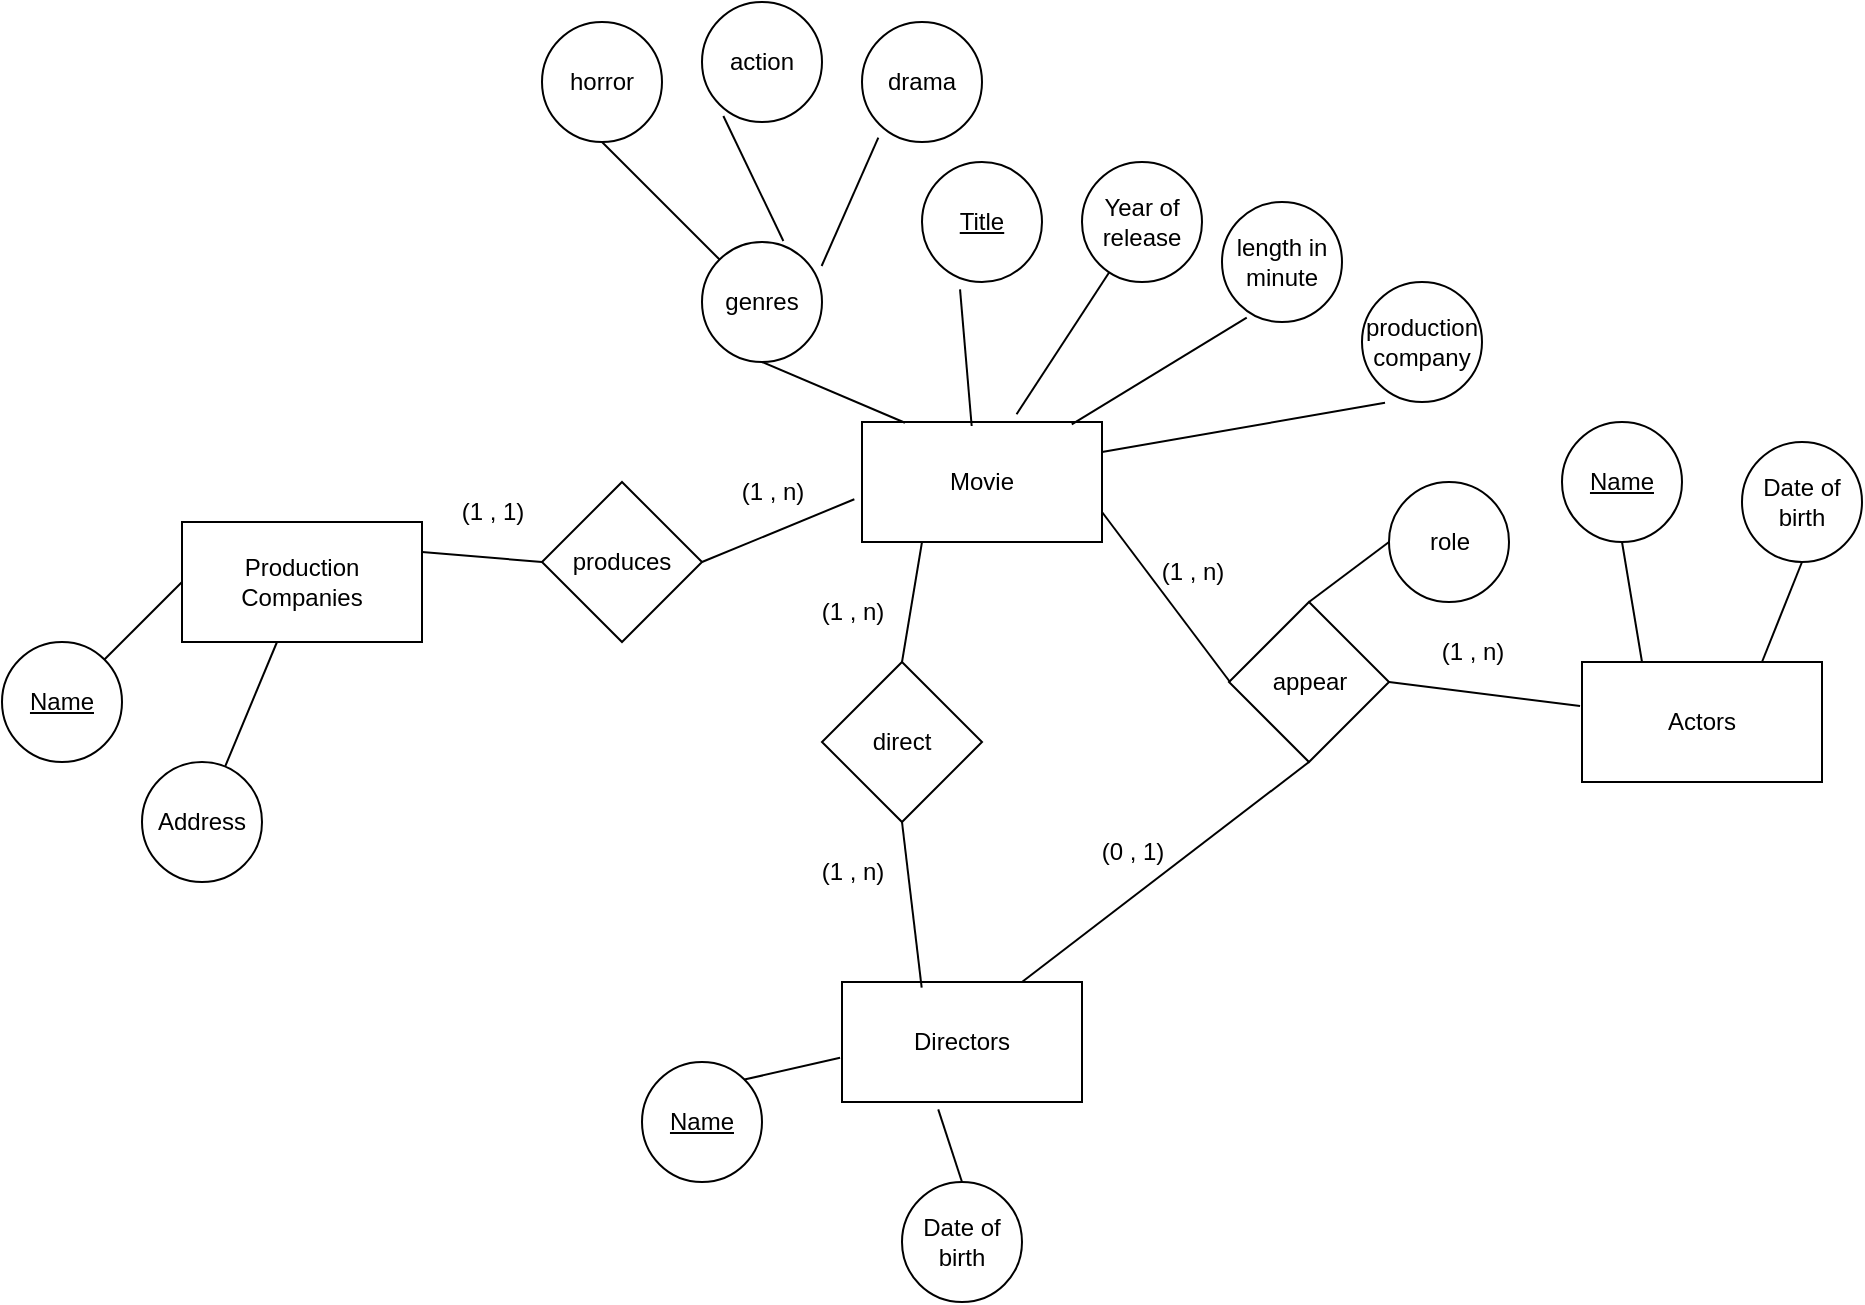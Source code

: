 <mxfile version="21.8.1" type="github">
  <diagram name="Trang-1" id="i1eJsRjbgFQYm1bpb_vK">
    <mxGraphModel dx="1943" dy="633" grid="1" gridSize="10" guides="1" tooltips="1" connect="1" arrows="1" fold="1" page="1" pageScale="1" pageWidth="827" pageHeight="1169" math="0" shadow="0">
      <root>
        <mxCell id="0" />
        <mxCell id="1" parent="0" />
        <mxCell id="ohYFCBptn_FbceAXjdsI-1" value="Movie" style="rounded=0;whiteSpace=wrap;html=1;" vertex="1" parent="1">
          <mxGeometry x="150" y="270" width="120" height="60" as="geometry" />
        </mxCell>
        <mxCell id="ohYFCBptn_FbceAXjdsI-2" value="Title" style="ellipse;whiteSpace=wrap;html=1;aspect=fixed;fontStyle=4" vertex="1" parent="1">
          <mxGeometry x="180" y="140" width="60" height="60" as="geometry" />
        </mxCell>
        <mxCell id="ohYFCBptn_FbceAXjdsI-3" value="Year of release" style="ellipse;whiteSpace=wrap;html=1;aspect=fixed;" vertex="1" parent="1">
          <mxGeometry x="260" y="140" width="60" height="60" as="geometry" />
        </mxCell>
        <mxCell id="ohYFCBptn_FbceAXjdsI-6" value="length in minute" style="ellipse;whiteSpace=wrap;html=1;aspect=fixed;" vertex="1" parent="1">
          <mxGeometry x="330" y="160" width="60" height="60" as="geometry" />
        </mxCell>
        <mxCell id="ohYFCBptn_FbceAXjdsI-7" value="production company" style="ellipse;whiteSpace=wrap;html=1;aspect=fixed;" vertex="1" parent="1">
          <mxGeometry x="400" y="200" width="60" height="60" as="geometry" />
        </mxCell>
        <mxCell id="ohYFCBptn_FbceAXjdsI-8" value="genres" style="ellipse;whiteSpace=wrap;html=1;aspect=fixed;" vertex="1" parent="1">
          <mxGeometry x="70" y="180" width="60" height="60" as="geometry" />
        </mxCell>
        <mxCell id="ohYFCBptn_FbceAXjdsI-12" value="horror" style="ellipse;whiteSpace=wrap;html=1;aspect=fixed;" vertex="1" parent="1">
          <mxGeometry x="-10" y="70" width="60" height="60" as="geometry" />
        </mxCell>
        <mxCell id="ohYFCBptn_FbceAXjdsI-13" value="action" style="ellipse;whiteSpace=wrap;html=1;aspect=fixed;" vertex="1" parent="1">
          <mxGeometry x="70" y="60" width="60" height="60" as="geometry" />
        </mxCell>
        <mxCell id="ohYFCBptn_FbceAXjdsI-14" value="drama" style="ellipse;whiteSpace=wrap;html=1;aspect=fixed;" vertex="1" parent="1">
          <mxGeometry x="150" y="70" width="60" height="60" as="geometry" />
        </mxCell>
        <mxCell id="ohYFCBptn_FbceAXjdsI-15" value="" style="endArrow=none;html=1;rounded=0;exitX=0;exitY=0;exitDx=0;exitDy=0;entryX=0.5;entryY=1;entryDx=0;entryDy=0;" edge="1" parent="1" source="ohYFCBptn_FbceAXjdsI-8" target="ohYFCBptn_FbceAXjdsI-12">
          <mxGeometry width="50" height="50" relative="1" as="geometry">
            <mxPoint x="410" y="410" as="sourcePoint" />
            <mxPoint x="460" y="360" as="targetPoint" />
          </mxGeometry>
        </mxCell>
        <mxCell id="ohYFCBptn_FbceAXjdsI-16" value="" style="endArrow=none;html=1;rounded=0;exitX=0.678;exitY=-0.008;exitDx=0;exitDy=0;entryX=0.178;entryY=0.95;entryDx=0;entryDy=0;exitPerimeter=0;entryPerimeter=0;" edge="1" parent="1" source="ohYFCBptn_FbceAXjdsI-8" target="ohYFCBptn_FbceAXjdsI-13">
          <mxGeometry width="50" height="50" relative="1" as="geometry">
            <mxPoint x="49" y="249" as="sourcePoint" />
            <mxPoint x="70" y="170" as="targetPoint" />
          </mxGeometry>
        </mxCell>
        <mxCell id="ohYFCBptn_FbceAXjdsI-17" value="" style="endArrow=none;html=1;rounded=0;exitX=0.997;exitY=0.2;exitDx=0;exitDy=0;entryX=0.136;entryY=0.964;entryDx=0;entryDy=0;exitPerimeter=0;entryPerimeter=0;" edge="1" parent="1" source="ohYFCBptn_FbceAXjdsI-8" target="ohYFCBptn_FbceAXjdsI-14">
          <mxGeometry width="50" height="50" relative="1" as="geometry">
            <mxPoint x="81" y="240" as="sourcePoint" />
            <mxPoint x="121" y="177" as="targetPoint" />
          </mxGeometry>
        </mxCell>
        <mxCell id="ohYFCBptn_FbceAXjdsI-18" value="" style="endArrow=none;html=1;rounded=0;exitX=0.179;exitY=0.006;exitDx=0;exitDy=0;exitPerimeter=0;entryX=0.5;entryY=1;entryDx=0;entryDy=0;" edge="1" parent="1" source="ohYFCBptn_FbceAXjdsI-1" target="ohYFCBptn_FbceAXjdsI-8">
          <mxGeometry width="50" height="50" relative="1" as="geometry">
            <mxPoint x="410" y="410" as="sourcePoint" />
            <mxPoint x="460" y="360" as="targetPoint" />
          </mxGeometry>
        </mxCell>
        <mxCell id="ohYFCBptn_FbceAXjdsI-19" value="" style="endArrow=none;html=1;rounded=0;exitX=0.457;exitY=0.033;exitDx=0;exitDy=0;exitPerimeter=0;entryX=0.317;entryY=1.061;entryDx=0;entryDy=0;entryPerimeter=0;" edge="1" parent="1" source="ohYFCBptn_FbceAXjdsI-1" target="ohYFCBptn_FbceAXjdsI-2">
          <mxGeometry width="50" height="50" relative="1" as="geometry">
            <mxPoint x="121" y="370" as="sourcePoint" />
            <mxPoint x="90" y="290" as="targetPoint" />
          </mxGeometry>
        </mxCell>
        <mxCell id="ohYFCBptn_FbceAXjdsI-21" value="" style="endArrow=none;html=1;rounded=0;exitX=0.644;exitY=-0.064;exitDx=0;exitDy=0;exitPerimeter=0;" edge="1" parent="1" source="ohYFCBptn_FbceAXjdsI-1" target="ohYFCBptn_FbceAXjdsI-3">
          <mxGeometry width="50" height="50" relative="1" as="geometry">
            <mxPoint x="155" y="372" as="sourcePoint" />
            <mxPoint x="169" y="294" as="targetPoint" />
          </mxGeometry>
        </mxCell>
        <mxCell id="ohYFCBptn_FbceAXjdsI-22" value="" style="endArrow=none;html=1;rounded=0;exitX=0.874;exitY=0.019;exitDx=0;exitDy=0;exitPerimeter=0;entryX=0.206;entryY=0.964;entryDx=0;entryDy=0;entryPerimeter=0;" edge="1" parent="1" source="ohYFCBptn_FbceAXjdsI-1" target="ohYFCBptn_FbceAXjdsI-6">
          <mxGeometry width="50" height="50" relative="1" as="geometry">
            <mxPoint x="165" y="382" as="sourcePoint" />
            <mxPoint x="179" y="304" as="targetPoint" />
          </mxGeometry>
        </mxCell>
        <mxCell id="ohYFCBptn_FbceAXjdsI-24" value="" style="endArrow=none;html=1;rounded=0;exitX=1;exitY=0.25;exitDx=0;exitDy=0;entryX=0.192;entryY=1.006;entryDx=0;entryDy=0;entryPerimeter=0;" edge="1" parent="1" source="ohYFCBptn_FbceAXjdsI-1" target="ohYFCBptn_FbceAXjdsI-7">
          <mxGeometry width="50" height="50" relative="1" as="geometry">
            <mxPoint x="225" y="371" as="sourcePoint" />
            <mxPoint x="322" y="298" as="targetPoint" />
          </mxGeometry>
        </mxCell>
        <mxCell id="ohYFCBptn_FbceAXjdsI-25" value="Actors" style="rounded=0;whiteSpace=wrap;html=1;" vertex="1" parent="1">
          <mxGeometry x="510" y="390" width="120" height="60" as="geometry" />
        </mxCell>
        <mxCell id="ohYFCBptn_FbceAXjdsI-26" value="Directors" style="rounded=0;whiteSpace=wrap;html=1;" vertex="1" parent="1">
          <mxGeometry x="140" y="550" width="120" height="60" as="geometry" />
        </mxCell>
        <mxCell id="ohYFCBptn_FbceAXjdsI-27" value="Name" style="ellipse;whiteSpace=wrap;html=1;aspect=fixed;fontStyle=4" vertex="1" parent="1">
          <mxGeometry x="500" y="270" width="60" height="60" as="geometry" />
        </mxCell>
        <mxCell id="ohYFCBptn_FbceAXjdsI-28" value="Date of birth" style="ellipse;whiteSpace=wrap;html=1;aspect=fixed;" vertex="1" parent="1">
          <mxGeometry x="590" y="280" width="60" height="60" as="geometry" />
        </mxCell>
        <mxCell id="ohYFCBptn_FbceAXjdsI-30" value="" style="endArrow=none;html=1;rounded=0;exitX=0.25;exitY=0;exitDx=0;exitDy=0;entryX=0.5;entryY=1;entryDx=0;entryDy=0;" edge="1" parent="1" source="ohYFCBptn_FbceAXjdsI-25" target="ohYFCBptn_FbceAXjdsI-27">
          <mxGeometry width="50" height="50" relative="1" as="geometry">
            <mxPoint x="240" y="385" as="sourcePoint" />
            <mxPoint x="422" y="300" as="targetPoint" />
          </mxGeometry>
        </mxCell>
        <mxCell id="ohYFCBptn_FbceAXjdsI-31" value="" style="endArrow=none;html=1;rounded=0;exitX=0.75;exitY=0;exitDx=0;exitDy=0;entryX=0.5;entryY=1;entryDx=0;entryDy=0;" edge="1" parent="1" source="ohYFCBptn_FbceAXjdsI-25" target="ohYFCBptn_FbceAXjdsI-28">
          <mxGeometry width="50" height="50" relative="1" as="geometry">
            <mxPoint x="250" y="395" as="sourcePoint" />
            <mxPoint x="432" y="310" as="targetPoint" />
          </mxGeometry>
        </mxCell>
        <mxCell id="ohYFCBptn_FbceAXjdsI-32" value="appear" style="rhombus;whiteSpace=wrap;html=1;" vertex="1" parent="1">
          <mxGeometry x="333.5" y="360" width="80" height="80" as="geometry" />
        </mxCell>
        <mxCell id="ohYFCBptn_FbceAXjdsI-33" value="role" style="ellipse;whiteSpace=wrap;html=1;aspect=fixed;" vertex="1" parent="1">
          <mxGeometry x="413.5" y="300" width="60" height="60" as="geometry" />
        </mxCell>
        <mxCell id="ohYFCBptn_FbceAXjdsI-34" value="" style="endArrow=none;html=1;rounded=0;exitX=0.5;exitY=0;exitDx=0;exitDy=0;entryX=0;entryY=0.5;entryDx=0;entryDy=0;" edge="1" parent="1" source="ohYFCBptn_FbceAXjdsI-32" target="ohYFCBptn_FbceAXjdsI-33">
          <mxGeometry width="50" height="50" relative="1" as="geometry">
            <mxPoint x="240" y="385" as="sourcePoint" />
            <mxPoint x="422" y="300" as="targetPoint" />
          </mxGeometry>
        </mxCell>
        <mxCell id="ohYFCBptn_FbceAXjdsI-35" value="" style="endArrow=none;html=1;rounded=0;exitX=-0.008;exitY=0.367;exitDx=0;exitDy=0;entryX=1;entryY=0.5;entryDx=0;entryDy=0;exitPerimeter=0;" edge="1" parent="1" source="ohYFCBptn_FbceAXjdsI-25" target="ohYFCBptn_FbceAXjdsI-32">
          <mxGeometry width="50" height="50" relative="1" as="geometry">
            <mxPoint x="550" y="400" as="sourcePoint" />
            <mxPoint x="540" y="340" as="targetPoint" />
          </mxGeometry>
        </mxCell>
        <mxCell id="ohYFCBptn_FbceAXjdsI-37" value="Name" style="ellipse;whiteSpace=wrap;html=1;aspect=fixed;fontStyle=4" vertex="1" parent="1">
          <mxGeometry x="40" y="590" width="60" height="60" as="geometry" />
        </mxCell>
        <mxCell id="ohYFCBptn_FbceAXjdsI-38" value="Date of birth" style="ellipse;whiteSpace=wrap;html=1;aspect=fixed;" vertex="1" parent="1">
          <mxGeometry x="170" y="650" width="60" height="60" as="geometry" />
        </mxCell>
        <mxCell id="ohYFCBptn_FbceAXjdsI-39" value="" style="endArrow=none;html=1;rounded=0;exitX=1;exitY=0;exitDx=0;exitDy=0;entryX=-0.008;entryY=0.631;entryDx=0;entryDy=0;entryPerimeter=0;" edge="1" parent="1" source="ohYFCBptn_FbceAXjdsI-37" target="ohYFCBptn_FbceAXjdsI-26">
          <mxGeometry width="50" height="50" relative="1" as="geometry">
            <mxPoint x="344" y="410" as="sourcePoint" />
            <mxPoint x="241" y="406" as="targetPoint" />
          </mxGeometry>
        </mxCell>
        <mxCell id="ohYFCBptn_FbceAXjdsI-40" value="" style="endArrow=none;html=1;rounded=0;exitX=0.5;exitY=0;exitDx=0;exitDy=0;entryX=0.401;entryY=1.061;entryDx=0;entryDy=0;entryPerimeter=0;" edge="1" parent="1" source="ohYFCBptn_FbceAXjdsI-38" target="ohYFCBptn_FbceAXjdsI-26">
          <mxGeometry width="50" height="50" relative="1" as="geometry">
            <mxPoint x="121" y="639" as="sourcePoint" />
            <mxPoint x="159" y="588" as="targetPoint" />
          </mxGeometry>
        </mxCell>
        <mxCell id="ohYFCBptn_FbceAXjdsI-41" value="direct" style="rhombus;whiteSpace=wrap;html=1;" vertex="1" parent="1">
          <mxGeometry x="130" y="390" width="80" height="80" as="geometry" />
        </mxCell>
        <mxCell id="ohYFCBptn_FbceAXjdsI-42" value="" style="endArrow=none;html=1;rounded=0;exitX=0;exitY=0.5;exitDx=0;exitDy=0;entryX=1;entryY=0.75;entryDx=0;entryDy=0;" edge="1" parent="1" target="ohYFCBptn_FbceAXjdsI-1">
          <mxGeometry width="50" height="50" relative="1" as="geometry">
            <mxPoint x="334" y="400" as="sourcePoint" />
            <mxPoint x="231" y="396" as="targetPoint" />
          </mxGeometry>
        </mxCell>
        <mxCell id="ohYFCBptn_FbceAXjdsI-43" value="" style="endArrow=none;html=1;rounded=0;exitX=0.5;exitY=0;exitDx=0;exitDy=0;entryX=0.25;entryY=1;entryDx=0;entryDy=0;" edge="1" parent="1" source="ohYFCBptn_FbceAXjdsI-41" target="ohYFCBptn_FbceAXjdsI-1">
          <mxGeometry width="50" height="50" relative="1" as="geometry">
            <mxPoint x="344" y="410" as="sourcePoint" />
            <mxPoint x="241" y="406" as="targetPoint" />
          </mxGeometry>
        </mxCell>
        <mxCell id="ohYFCBptn_FbceAXjdsI-44" value="" style="endArrow=none;html=1;rounded=0;exitX=0.332;exitY=0.047;exitDx=0;exitDy=0;entryX=0.5;entryY=1;entryDx=0;entryDy=0;exitPerimeter=0;" edge="1" parent="1" source="ohYFCBptn_FbceAXjdsI-26" target="ohYFCBptn_FbceAXjdsI-41">
          <mxGeometry width="50" height="50" relative="1" as="geometry">
            <mxPoint x="190" y="460" as="sourcePoint" />
            <mxPoint x="150" y="430" as="targetPoint" />
          </mxGeometry>
        </mxCell>
        <mxCell id="ohYFCBptn_FbceAXjdsI-45" value="" style="endArrow=none;html=1;rounded=0;exitX=0.75;exitY=0;exitDx=0;exitDy=0;entryX=0.5;entryY=1;entryDx=0;entryDy=0;" edge="1" parent="1" source="ohYFCBptn_FbceAXjdsI-26" target="ohYFCBptn_FbceAXjdsI-32">
          <mxGeometry width="50" height="50" relative="1" as="geometry">
            <mxPoint x="180" y="568" as="sourcePoint" />
            <mxPoint x="190" y="480" as="targetPoint" />
          </mxGeometry>
        </mxCell>
        <mxCell id="ohYFCBptn_FbceAXjdsI-48" value="Production Companies" style="rounded=0;whiteSpace=wrap;html=1;" vertex="1" parent="1">
          <mxGeometry x="-190" y="320" width="120" height="60" as="geometry" />
        </mxCell>
        <mxCell id="ohYFCBptn_FbceAXjdsI-49" value="Name" style="ellipse;whiteSpace=wrap;html=1;aspect=fixed;fontStyle=4" vertex="1" parent="1">
          <mxGeometry x="-280" y="380" width="60" height="60" as="geometry" />
        </mxCell>
        <mxCell id="ohYFCBptn_FbceAXjdsI-50" value="Address" style="ellipse;whiteSpace=wrap;html=1;aspect=fixed;" vertex="1" parent="1">
          <mxGeometry x="-210" y="440" width="60" height="60" as="geometry" />
        </mxCell>
        <mxCell id="ohYFCBptn_FbceAXjdsI-51" value="" style="endArrow=none;html=1;rounded=0;exitX=1;exitY=0;exitDx=0;exitDy=0;entryX=0;entryY=0.5;entryDx=0;entryDy=0;" edge="1" parent="1" source="ohYFCBptn_FbceAXjdsI-49" target="ohYFCBptn_FbceAXjdsI-48">
          <mxGeometry width="50" height="50" relative="1" as="geometry">
            <mxPoint x="181" y="280" as="sourcePoint" />
            <mxPoint x="110" y="250" as="targetPoint" />
          </mxGeometry>
        </mxCell>
        <mxCell id="ohYFCBptn_FbceAXjdsI-52" value="" style="endArrow=none;html=1;rounded=0;" edge="1" parent="1" source="ohYFCBptn_FbceAXjdsI-50" target="ohYFCBptn_FbceAXjdsI-48">
          <mxGeometry width="50" height="50" relative="1" as="geometry">
            <mxPoint x="-219" y="399" as="sourcePoint" />
            <mxPoint x="-140" y="380" as="targetPoint" />
          </mxGeometry>
        </mxCell>
        <mxCell id="ohYFCBptn_FbceAXjdsI-53" value="" style="endArrow=none;html=1;rounded=0;entryX=1;entryY=0.25;entryDx=0;entryDy=0;exitX=0;exitY=0.5;exitDx=0;exitDy=0;" edge="1" parent="1" source="ohYFCBptn_FbceAXjdsI-54" target="ohYFCBptn_FbceAXjdsI-48">
          <mxGeometry width="50" height="50" relative="1" as="geometry">
            <mxPoint x="20" y="330" as="sourcePoint" />
            <mxPoint x="110" y="250" as="targetPoint" />
          </mxGeometry>
        </mxCell>
        <mxCell id="ohYFCBptn_FbceAXjdsI-54" value="produces" style="rhombus;whiteSpace=wrap;html=1;" vertex="1" parent="1">
          <mxGeometry x="-10" y="300" width="80" height="80" as="geometry" />
        </mxCell>
        <mxCell id="ohYFCBptn_FbceAXjdsI-57" value="" style="endArrow=none;html=1;rounded=0;exitX=1;exitY=0.5;exitDx=0;exitDy=0;entryX=-0.032;entryY=0.644;entryDx=0;entryDy=0;entryPerimeter=0;" edge="1" parent="1" source="ohYFCBptn_FbceAXjdsI-54" target="ohYFCBptn_FbceAXjdsI-1">
          <mxGeometry width="50" height="50" relative="1" as="geometry">
            <mxPoint x="190" y="400" as="sourcePoint" />
            <mxPoint x="190" y="340" as="targetPoint" />
          </mxGeometry>
        </mxCell>
        <mxCell id="ohYFCBptn_FbceAXjdsI-58" value="(1 , 1)" style="text;html=1;align=center;verticalAlign=middle;resizable=0;points=[];autosize=1;strokeColor=none;fillColor=none;" vertex="1" parent="1">
          <mxGeometry x="-60" y="300" width="50" height="30" as="geometry" />
        </mxCell>
        <mxCell id="ohYFCBptn_FbceAXjdsI-59" value="(1 , n)" style="text;html=1;align=center;verticalAlign=middle;resizable=0;points=[];autosize=1;strokeColor=none;fillColor=none;" vertex="1" parent="1">
          <mxGeometry x="80" y="290" width="50" height="30" as="geometry" />
        </mxCell>
        <mxCell id="ohYFCBptn_FbceAXjdsI-60" value="(1 , n)" style="text;html=1;align=center;verticalAlign=middle;resizable=0;points=[];autosize=1;strokeColor=none;fillColor=none;" vertex="1" parent="1">
          <mxGeometry x="120" y="350" width="50" height="30" as="geometry" />
        </mxCell>
        <mxCell id="ohYFCBptn_FbceAXjdsI-61" value="(1 , n)" style="text;html=1;align=center;verticalAlign=middle;resizable=0;points=[];autosize=1;strokeColor=none;fillColor=none;" vertex="1" parent="1">
          <mxGeometry x="120" y="480" width="50" height="30" as="geometry" />
        </mxCell>
        <mxCell id="ohYFCBptn_FbceAXjdsI-62" value="(0 , 1)" style="text;html=1;align=center;verticalAlign=middle;resizable=0;points=[];autosize=1;strokeColor=none;fillColor=none;" vertex="1" parent="1">
          <mxGeometry x="260" y="470" width="50" height="30" as="geometry" />
        </mxCell>
        <mxCell id="ohYFCBptn_FbceAXjdsI-63" value="(1 , n)" style="text;html=1;align=center;verticalAlign=middle;resizable=0;points=[];autosize=1;strokeColor=none;fillColor=none;" vertex="1" parent="1">
          <mxGeometry x="290" y="330" width="50" height="30" as="geometry" />
        </mxCell>
        <mxCell id="ohYFCBptn_FbceAXjdsI-64" value="(1 , n)" style="text;html=1;align=center;verticalAlign=middle;resizable=0;points=[];autosize=1;strokeColor=none;fillColor=none;" vertex="1" parent="1">
          <mxGeometry x="430" y="370" width="50" height="30" as="geometry" />
        </mxCell>
      </root>
    </mxGraphModel>
  </diagram>
</mxfile>
